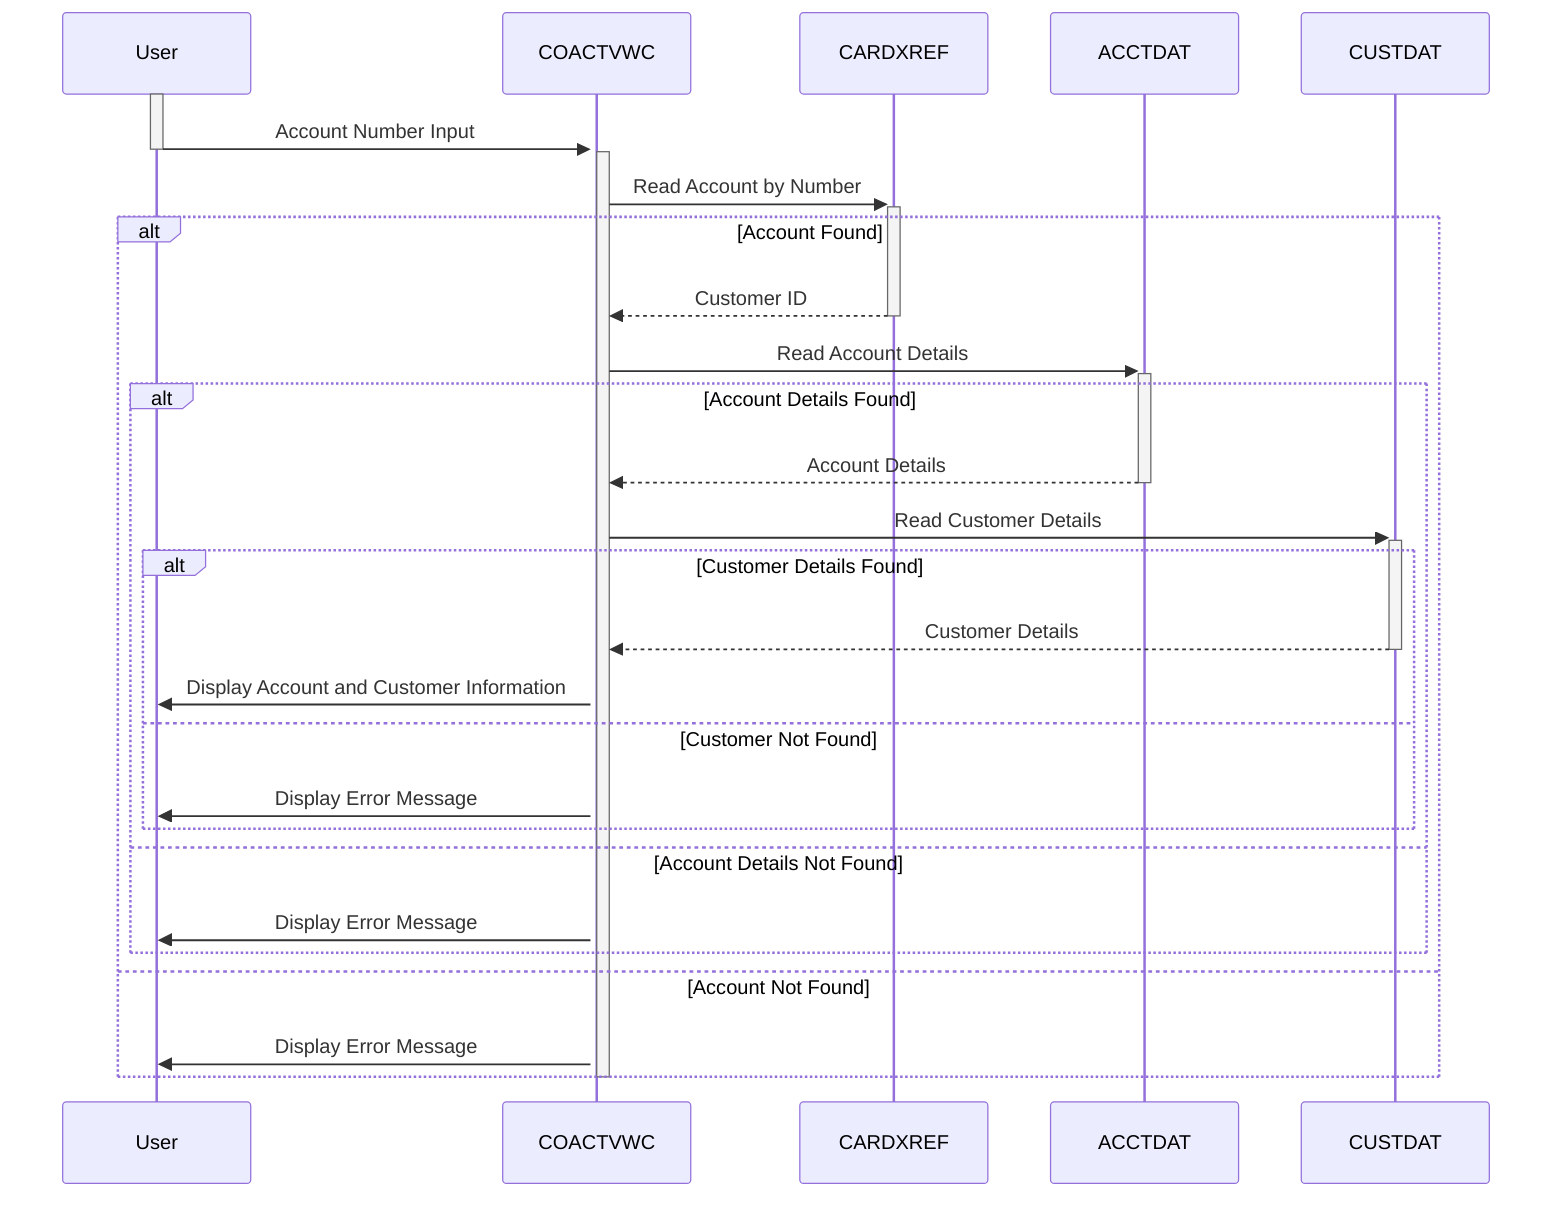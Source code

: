 sequenceDiagram
    participant User
    participant COACTVWC
    participant CARDXREF
    participant ACCTDAT
    participant CUSTDAT

    activate User
    User->>+COACTVWC: Account Number Input
    deactivate User

    activate COACTVWC
    COACTVWC->>+CARDXREF: Read Account by Number
    alt Account Found
        CARDXREF-->>-COACTVWC: Customer ID
        COACTVWC->>+ACCTDAT: Read Account Details
        alt Account Details Found
            ACCTDAT-->>-COACTVWC: Account Details
            COACTVWC->>+CUSTDAT: Read Customer Details
            alt Customer Details Found
                CUSTDAT-->>-COACTVWC: Customer Details
                COACTVWC->>User: Display Account and Customer Information
            else Customer Not Found
                COACTVWC->>User: Display Error Message
            end
        else Account Details Not Found
            COACTVWC->>User: Display Error Message
        end
    else Account Not Found
        COACTVWC->>User: Display Error Message
    end
    deactivate COACTVWC